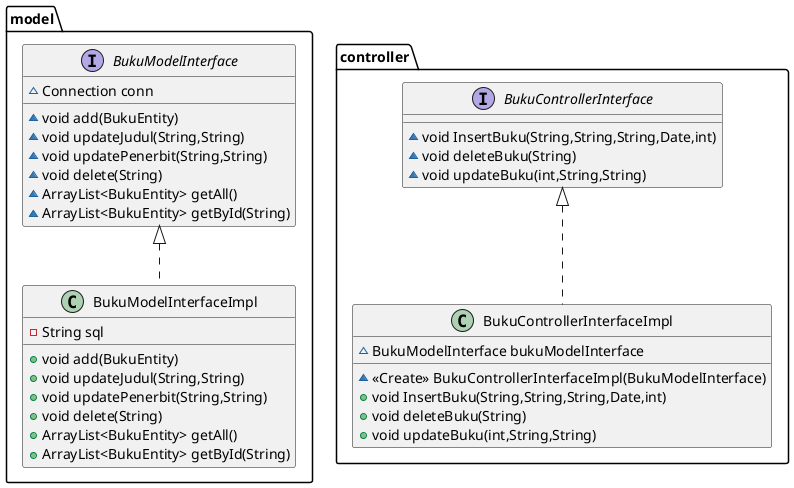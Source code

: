 @startuml
class model.BukuModelInterfaceImpl {
- String sql
+ void add(BukuEntity)
+ void updateJudul(String,String)
+ void updatePenerbit(String,String)
+ void delete(String)
+ ArrayList<BukuEntity> getAll()
+ ArrayList<BukuEntity> getById(String)
}
class controller.BukuControllerInterfaceImpl {
~ BukuModelInterface bukuModelInterface
~ <<Create>> BukuControllerInterfaceImpl(BukuModelInterface)
+ void InsertBuku(String,String,String,Date,int)
+ void deleteBuku(String)
+ void updateBuku(int,String,String)
}
interface model.BukuModelInterface {
~ Connection conn
~ void add(BukuEntity)
~ void updateJudul(String,String)
~ void updatePenerbit(String,String)
~ void delete(String)
~ ArrayList<BukuEntity> getAll()
~ ArrayList<BukuEntity> getById(String)
}
interface controller.BukuControllerInterface {
~ void InsertBuku(String,String,String,Date,int)
~ void deleteBuku(String)
~ void updateBuku(int,String,String)
}


model.BukuModelInterface <|.. model.BukuModelInterfaceImpl
controller.BukuControllerInterface <|.. controller.BukuControllerInterfaceImpl
@enduml